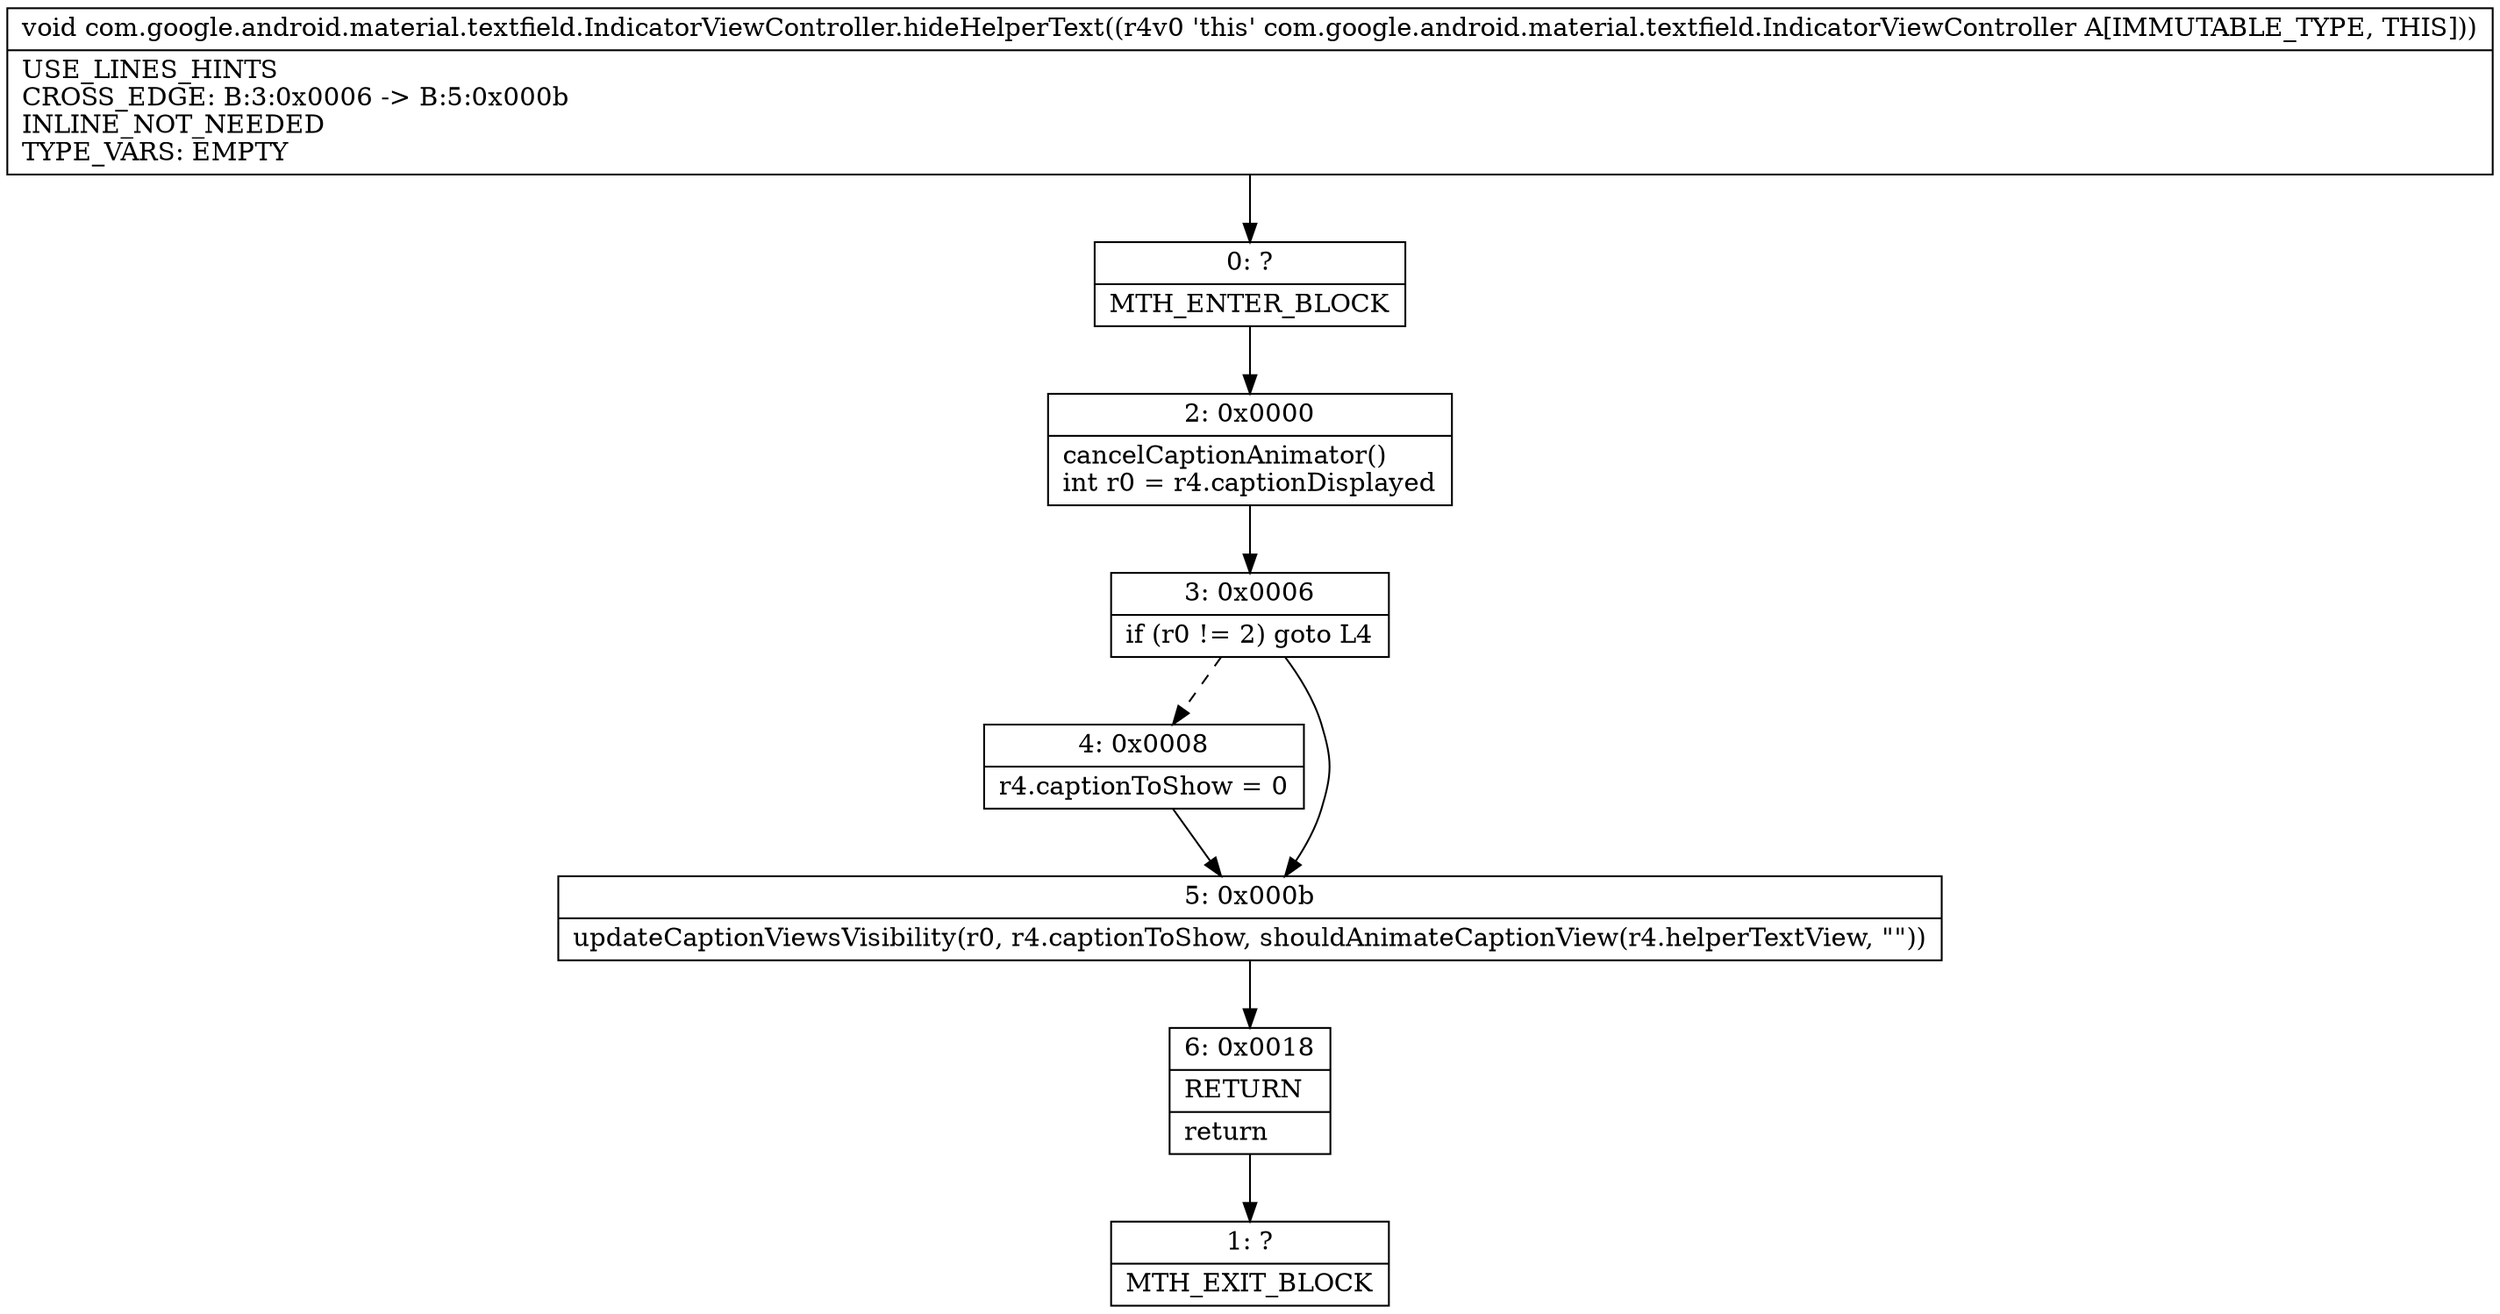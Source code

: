 digraph "CFG forcom.google.android.material.textfield.IndicatorViewController.hideHelperText()V" {
Node_0 [shape=record,label="{0\:\ ?|MTH_ENTER_BLOCK\l}"];
Node_2 [shape=record,label="{2\:\ 0x0000|cancelCaptionAnimator()\lint r0 = r4.captionDisplayed\l}"];
Node_3 [shape=record,label="{3\:\ 0x0006|if (r0 != 2) goto L4\l}"];
Node_4 [shape=record,label="{4\:\ 0x0008|r4.captionToShow = 0\l}"];
Node_5 [shape=record,label="{5\:\ 0x000b|updateCaptionViewsVisibility(r0, r4.captionToShow, shouldAnimateCaptionView(r4.helperTextView, \"\"))\l}"];
Node_6 [shape=record,label="{6\:\ 0x0018|RETURN\l|return\l}"];
Node_1 [shape=record,label="{1\:\ ?|MTH_EXIT_BLOCK\l}"];
MethodNode[shape=record,label="{void com.google.android.material.textfield.IndicatorViewController.hideHelperText((r4v0 'this' com.google.android.material.textfield.IndicatorViewController A[IMMUTABLE_TYPE, THIS]))  | USE_LINES_HINTS\lCROSS_EDGE: B:3:0x0006 \-\> B:5:0x000b\lINLINE_NOT_NEEDED\lTYPE_VARS: EMPTY\l}"];
MethodNode -> Node_0;Node_0 -> Node_2;
Node_2 -> Node_3;
Node_3 -> Node_4[style=dashed];
Node_3 -> Node_5;
Node_4 -> Node_5;
Node_5 -> Node_6;
Node_6 -> Node_1;
}

